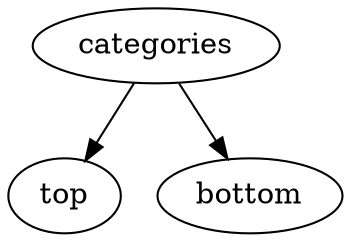 digraph CategoriesFlow {
  package = "ru.kode.way.sample.compose.category.routing"

  categories [type=flow]
  top [type=flow]
  bottom [type=flow]

  categories -> top
  categories -> bottom
}

